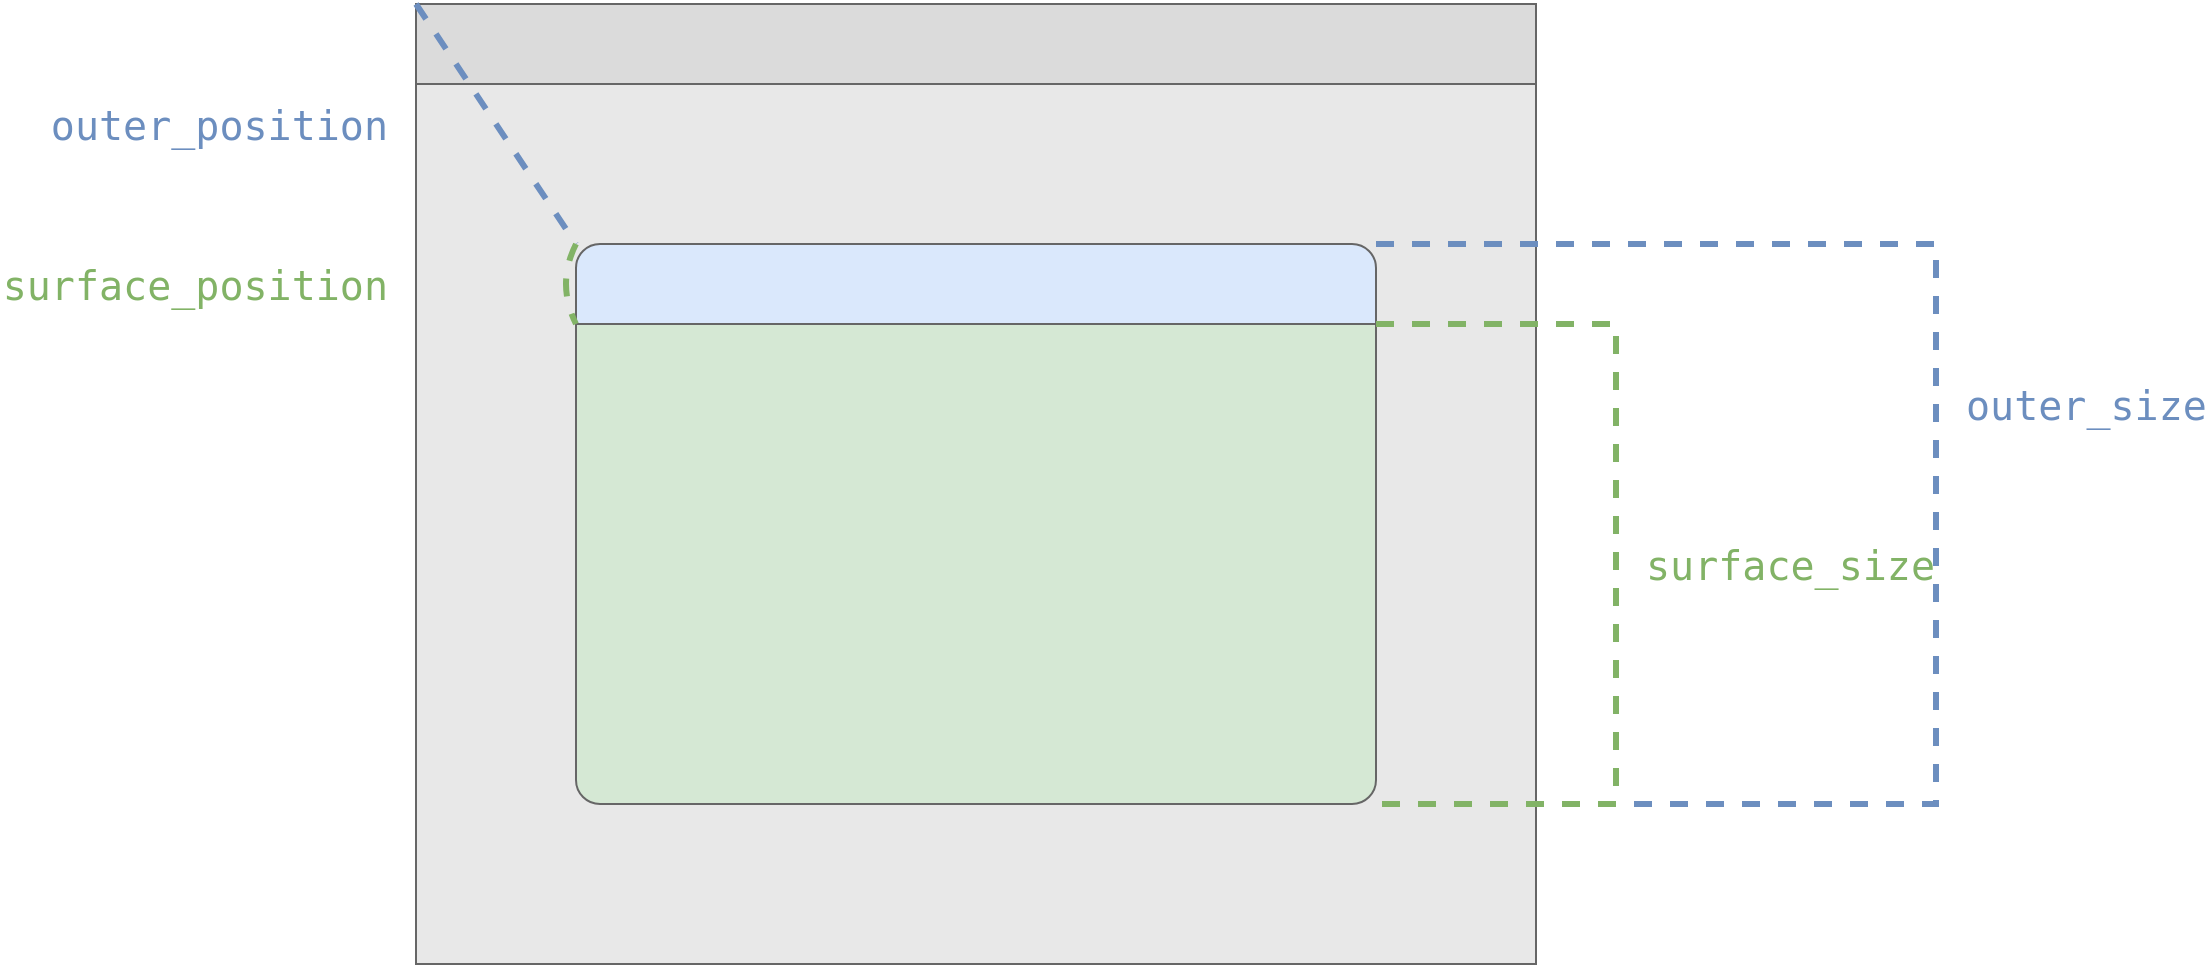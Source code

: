 <mxfile version="24.7.7" pages="2">
  <diagram name="desktop" id="3DDum1nDijUk3y7wIDRm">
    <mxGraphModel dx="1281" dy="840" grid="1" gridSize="10" guides="1" tooltips="1" connect="1" arrows="1" fold="1" page="1" pageScale="1" pageWidth="720" pageHeight="720" math="0" shadow="0">
      <root>
        <mxCell id="0" />
        <mxCell id="1" parent="0" />
        <mxCell id="cRYnzpdCW-J0f_YpP3mc-1" value="" style="rounded=0;whiteSpace=wrap;html=1;fillColor=#E8E8E8;fontColor=#333333;strokeColor=#666666;" vertex="1" parent="1">
          <mxGeometry x="320" y="40" width="560" height="480" as="geometry" />
        </mxCell>
        <mxCell id="cRYnzpdCW-J0f_YpP3mc-2" value="" style="rounded=1;whiteSpace=wrap;html=1;shadow=0;fillColor=#dae8fc;strokeColor=#666666;" vertex="1" parent="1">
          <mxGeometry x="400" y="160" width="400" height="80" as="geometry" />
        </mxCell>
        <mxCell id="cRYnzpdCW-J0f_YpP3mc-3" value="" style="rounded=0;whiteSpace=wrap;html=1;fillColor=#DBDBDB;strokeColor=#666666;fontColor=#333333;" vertex="1" parent="1">
          <mxGeometry x="320" y="40" width="560" height="40" as="geometry" />
        </mxCell>
        <mxCell id="cRYnzpdCW-J0f_YpP3mc-4" value="" style="rounded=1;whiteSpace=wrap;html=1;shadow=0;fillColor=#d5e8d4;strokeColor=#666666;" vertex="1" parent="1">
          <mxGeometry x="400" y="360" width="400" height="80" as="geometry" />
        </mxCell>
        <mxCell id="cRYnzpdCW-J0f_YpP3mc-5" value="" style="rounded=0;whiteSpace=wrap;html=1;strokeColor=none;fillColor=#d5e8d4;" vertex="1" parent="1">
          <mxGeometry x="400" y="200" width="400" height="200" as="geometry" />
        </mxCell>
        <mxCell id="cRYnzpdCW-J0f_YpP3mc-6" value="" style="endArrow=none;html=1;rounded=0;exitX=0;exitY=0.5;exitDx=0;exitDy=0;entryX=0;entryY=0.5;entryDx=0;entryDy=0;strokeColor=#666666;" edge="1" parent="1" source="cRYnzpdCW-J0f_YpP3mc-4" target="cRYnzpdCW-J0f_YpP3mc-2">
          <mxGeometry width="50" height="50" relative="1" as="geometry">
            <mxPoint x="150" y="330" as="sourcePoint" />
            <mxPoint x="200" y="280" as="targetPoint" />
          </mxGeometry>
        </mxCell>
        <mxCell id="cRYnzpdCW-J0f_YpP3mc-7" value="" style="endArrow=none;html=1;rounded=0;exitX=1;exitY=0.5;exitDx=0;exitDy=0;entryX=1;entryY=0.5;entryDx=0;entryDy=0;strokeColor=#666666;" edge="1" parent="1" source="cRYnzpdCW-J0f_YpP3mc-4" target="cRYnzpdCW-J0f_YpP3mc-2">
          <mxGeometry width="50" height="50" relative="1" as="geometry">
            <mxPoint x="910" y="590" as="sourcePoint" />
            <mxPoint x="910" y="230" as="targetPoint" />
          </mxGeometry>
        </mxCell>
        <mxCell id="cRYnzpdCW-J0f_YpP3mc-8" value="" style="endArrow=none;html=1;rounded=0;exitX=0;exitY=0.5;exitDx=0;exitDy=0;entryX=1;entryY=0;entryDx=0;entryDy=0;strokeColor=#666666;" edge="1" parent="1" source="cRYnzpdCW-J0f_YpP3mc-2" target="cRYnzpdCW-J0f_YpP3mc-5">
          <mxGeometry width="50" height="50" relative="1" as="geometry">
            <mxPoint x="360.0" y="199.69" as="sourcePoint" />
            <mxPoint x="880.0" y="199.69" as="targetPoint" />
          </mxGeometry>
        </mxCell>
        <mxCell id="cRYnzpdCW-J0f_YpP3mc-9" value="&lt;font&gt;outer_position&lt;/font&gt;" style="endArrow=none;html=1;strokeWidth=3;rounded=0;exitX=0;exitY=0;exitDx=0;exitDy=0;dashed=1;align=right;fontSize=20;fontFamily=monospace;fontColor=#6C8EBF;labelBackgroundColor=none;spacingLeft=0;spacingRight=15;spacing=0;fillColor=#dae8fc;strokeColor=#6C8EBF;" edge="1" parent="1" source="cRYnzpdCW-J0f_YpP3mc-3">
          <mxGeometry x="-0.308" y="-33" width="50" height="50" relative="1" as="geometry">
            <mxPoint x="240" y="160" as="sourcePoint" />
            <mxPoint x="400" y="160" as="targetPoint" />
            <mxPoint as="offset" />
          </mxGeometry>
        </mxCell>
        <mxCell id="cRYnzpdCW-J0f_YpP3mc-10" value="&lt;font&gt;outer_size&lt;/font&gt;" style="endArrow=none;html=1;strokeWidth=3;rounded=0;dashed=1;align=left;fontSize=20;fontFamily=monospace;fontColor=#6C8EBF;labelBackgroundColor=none;spacingLeft=15;spacingRight=0;spacing=0;exitX=1;exitY=0;exitDx=0;exitDy=0;fillColor=#dae8fc;strokeColor=#6c8ebf;" edge="1" parent="1" source="cRYnzpdCW-J0f_YpP3mc-2">
          <mxGeometry width="50" height="50" relative="1" as="geometry">
            <mxPoint x="1010" y="190" as="sourcePoint" />
            <mxPoint x="920" y="440" as="targetPoint" />
            <Array as="points">
              <mxPoint x="1080" y="160" />
              <mxPoint x="1080" y="440" />
            </Array>
            <mxPoint as="offset" />
          </mxGeometry>
        </mxCell>
        <mxCell id="cRYnzpdCW-J0f_YpP3mc-11" value="&lt;font&gt;surface_size&lt;/font&gt;" style="endArrow=none;html=1;strokeWidth=3;rounded=0;dashed=1;align=left;fontSize=20;fontFamily=monospace;fontColor=#82B366;labelBackgroundColor=none;spacingLeft=15;spacingRight=0;spacing=0;entryX=1;entryY=1;entryDx=0;entryDy=0;fillColor=#d5e8d4;strokeColor=#82B366;" edge="1" parent="1" target="cRYnzpdCW-J0f_YpP3mc-4">
          <mxGeometry width="50" height="50" relative="1" as="geometry">
            <mxPoint x="800" y="200" as="sourcePoint" />
            <mxPoint x="920" y="440" as="targetPoint" />
            <Array as="points">
              <mxPoint x="920" y="200" />
              <mxPoint x="920" y="440" />
            </Array>
            <mxPoint as="offset" />
          </mxGeometry>
        </mxCell>
        <mxCell id="cRYnzpdCW-J0f_YpP3mc-12" value="&lt;font&gt;surface_position&lt;/font&gt;" style="endArrow=none;html=1;strokeWidth=3;rounded=0;dashed=1;align=right;fontSize=20;fontFamily=monospace;fontColor=#82B366;labelBackgroundColor=none;spacingLeft=0;spacingRight=15;spacing=0;fillColor=#d5e8d4;strokeColor=#82b366;exitX=0;exitY=0;exitDx=0;exitDy=0;entryX=0;entryY=0;entryDx=0;entryDy=0;curved=1;" edge="1" parent="1" source="cRYnzpdCW-J0f_YpP3mc-2" target="cRYnzpdCW-J0f_YpP3mc-5">
          <mxGeometry y="-70" width="50" height="50" relative="1" as="geometry">
            <mxPoint x="280" y="160" as="sourcePoint" />
            <mxPoint x="300" y="220" as="targetPoint" />
            <Array as="points">
              <mxPoint x="390" y="180" />
            </Array>
            <mxPoint x="-7" y="-31" as="offset" />
          </mxGeometry>
        </mxCell>
      </root>
    </mxGraphModel>
  </diagram>
  <diagram name="mobile" id="D5mAeJSS4Z33KEKjPCBt">
    <mxGraphModel dx="1025" dy="672" grid="1" gridSize="10" guides="1" tooltips="1" connect="1" arrows="1" fold="1" page="1" pageScale="1" pageWidth="720" pageHeight="720" math="0" shadow="0">
      <root>
        <mxCell id="0" />
        <mxCell id="1" parent="0" />
        <mxCell id="RxwCrVmIsQwV7z5iJ9nY-1" value="" style="rounded=1;whiteSpace=wrap;html=1;fillColor=#E8E8E8;fontColor=#333333;strokeColor=#666666;" parent="1" vertex="1">
          <mxGeometry x="320" y="40" width="320" height="640" as="geometry" />
        </mxCell>
        <mxCell id="RxwCrVmIsQwV7z5iJ9nY-2" value="" style="rounded=1;whiteSpace=wrap;html=1;shadow=0;fillColor=#d5e8d4;strokeColor=#82b366;" parent="1" vertex="1">
          <mxGeometry x="330" y="50" width="300" height="620" as="geometry" />
        </mxCell>
        <mxCell id="RxwCrVmIsQwV7z5iJ9nY-4" value="" style="rounded=0;whiteSpace=wrap;html=1;shadow=0;fillColor=#ffe6cc;strokeColor=#d79b00;" parent="1" vertex="1">
          <mxGeometry x="340" y="80" width="280" height="560" as="geometry" />
        </mxCell>
        <mxCell id="RxwCrVmIsQwV7z5iJ9nY-9" value="safe_area" style="endArrow=none;html=1;strokeWidth=3;rounded=0;dashed=1;align=right;fontSize=20;fontFamily=monospace;fontColor=#D79B00;labelBackgroundColor=none;spacingLeft=0;spacingRight=15;spacing=0;fillColor=#ffe6cc;strokeColor=#d79b00;exitX=0;exitY=0;exitDx=0;exitDy=0;entryX=0;entryY=1;entryDx=0;entryDy=0;" parent="1" source="RxwCrVmIsQwV7z5iJ9nY-4" target="RxwCrVmIsQwV7z5iJ9nY-4" edge="1">
          <mxGeometry width="50" height="50" relative="1" as="geometry">
            <mxPoint x="170" y="60" as="sourcePoint" />
            <mxPoint x="160" y="110" as="targetPoint" />
            <Array as="points">
              <mxPoint x="280" y="80" />
              <mxPoint x="280" y="640" />
            </Array>
            <mxPoint as="offset" />
          </mxGeometry>
        </mxCell>
        <mxCell id="RxwCrVmIsQwV7z5iJ9nY-12" value="&lt;font&gt;surface_size&lt;/font&gt;" style="endArrow=none;html=1;strokeWidth=3;rounded=0;dashed=1;align=right;fontSize=20;fontFamily=monospace;fontColor=#82B366;labelBackgroundColor=none;spacingLeft=0;spacingRight=15;spacing=0;fillColor=#d5e8d4;strokeColor=#82b366;entryX=0;entryY=1;entryDx=0;entryDy=0;" parent="1" target="RxwCrVmIsQwV7z5iJ9nY-2" edge="1">
          <mxGeometry width="50" height="50" relative="1" as="geometry">
            <mxPoint x="330" y="50" as="sourcePoint" />
            <mxPoint x="320" y="630" as="targetPoint" />
            <Array as="points">
              <mxPoint x="160" y="50" />
              <mxPoint x="160" y="670" />
            </Array>
            <mxPoint as="offset" />
          </mxGeometry>
        </mxCell>
        <mxCell id="RxwCrVmIsQwV7z5iJ9nY-20" value="" style="rounded=1;whiteSpace=wrap;html=1;fillColor=#DBDBDB;strokeColor=#666666;fontColor=#333333;" parent="1" vertex="1">
          <mxGeometry x="410" y="640" width="140" height="10" as="geometry" />
        </mxCell>
        <mxCell id="RxwCrVmIsQwV7z5iJ9nY-3" value="" style="rounded=1;whiteSpace=wrap;html=1;fillColor=#DBDBDB;strokeColor=#666666;fontColor=#333333;" parent="1" vertex="1">
          <mxGeometry x="420" y="50" width="120" height="30" as="geometry" />
        </mxCell>
      </root>
    </mxGraphModel>
  </diagram>
</mxfile>
